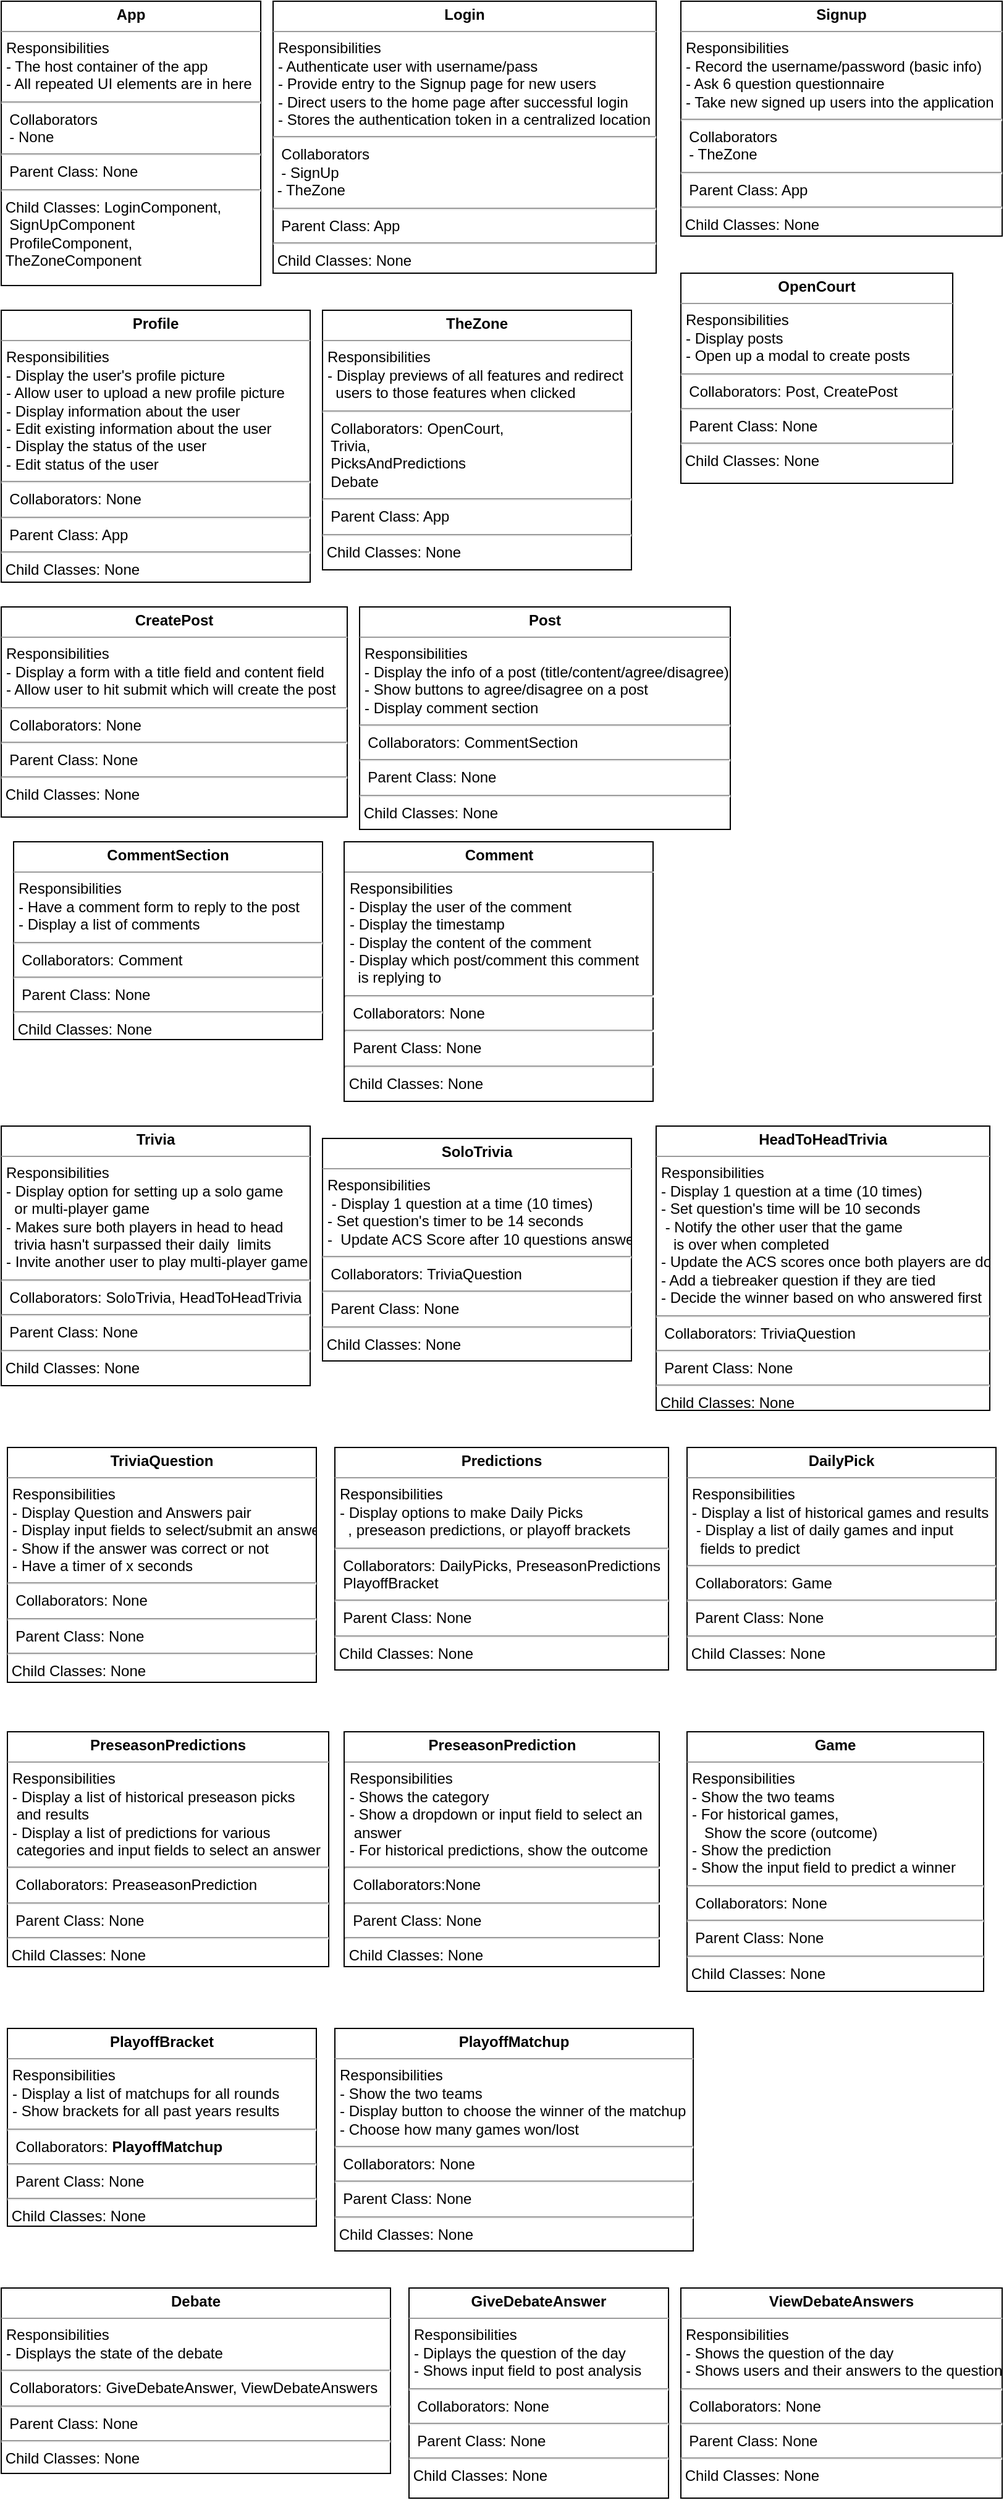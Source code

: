 <mxfile version="13.7.9" type="device"><diagram id="C5RBs43oDa-KdzZeNtuy" name="Page-1"><mxGraphModel dx="925" dy="459" grid="1" gridSize="10" guides="1" tooltips="1" connect="1" arrows="1" fold="1" page="1" pageScale="1" pageWidth="827" pageHeight="1169" math="0" shadow="0"><root><mxCell id="WIyWlLk6GJQsqaUBKTNV-0"/><mxCell id="WIyWlLk6GJQsqaUBKTNV-1" parent="WIyWlLk6GJQsqaUBKTNV-0"/><mxCell id="2I16vg60iGLK1do2wgSN-0" value="&lt;p style=&quot;margin: 0px ; margin-top: 4px ; text-align: center&quot;&gt;&lt;b&gt;App&lt;/b&gt;&lt;/p&gt;&lt;hr size=&quot;1&quot;&gt;&lt;p style=&quot;margin: 0px ; margin-left: 4px&quot;&gt;&lt;/p&gt;&lt;p style=&quot;margin: 0px ; margin-left: 4px&quot;&gt;Responsibilities&lt;/p&gt;&lt;p style=&quot;margin: 0px ; margin-left: 4px&quot;&gt;- The host container of the app&lt;/p&gt;&lt;p style=&quot;margin: 0px ; margin-left: 4px&quot;&gt;- All repeated UI elements are in here&lt;/p&gt;&lt;hr&gt;&amp;nbsp; Collaborators&lt;br&gt;&amp;nbsp; - None&lt;br&gt;&lt;hr&gt;&amp;nbsp; Parent Class: None&amp;nbsp;&amp;nbsp;&amp;nbsp;&lt;br&gt;&lt;hr&gt;&amp;nbsp;Child Classes: LoginComponent, &lt;br&gt;&amp;nbsp; SignUpComponent&lt;br&gt;&amp;nbsp; ProfileComponent, &lt;br&gt;&amp;nbsp;TheZoneComponent&amp;nbsp;&amp;nbsp;" style="verticalAlign=top;align=left;overflow=fill;fontSize=12;fontFamily=Helvetica;html=1;" parent="WIyWlLk6GJQsqaUBKTNV-1" vertex="1"><mxGeometry x="10" y="10" width="210" height="230" as="geometry"/></mxCell><mxCell id="2I16vg60iGLK1do2wgSN-2" value="&lt;p style=&quot;margin: 0px ; margin-top: 4px ; text-align: center&quot;&gt;&lt;b&gt;Login&lt;/b&gt;&lt;/p&gt;&lt;hr size=&quot;1&quot;&gt;&lt;p style=&quot;margin: 0px ; margin-left: 4px&quot;&gt;&lt;/p&gt;&lt;p style=&quot;margin: 0px ; margin-left: 4px&quot;&gt;Responsibilities&lt;/p&gt;&lt;p style=&quot;margin: 0px ; margin-left: 4px&quot;&gt;- Authenticate user with username/pass&lt;/p&gt;&lt;p style=&quot;margin: 0px ; margin-left: 4px&quot;&gt;- Provide entry to the Signup page for new users&lt;/p&gt;&lt;p style=&quot;margin: 0px ; margin-left: 4px&quot;&gt;- Direct users to the home page after successful login&lt;/p&gt;&lt;p style=&quot;margin: 0px ; margin-left: 4px&quot;&gt;- Stores the authentication token in a centralized location&lt;/p&gt;&lt;hr&gt;&amp;nbsp; Collaborators&lt;br&gt;&amp;nbsp; - SignUp&lt;br&gt;&amp;nbsp;- TheZone&lt;br&gt;&lt;hr&gt;&amp;nbsp; Parent Class: App&amp;nbsp; &amp;nbsp;&lt;br&gt;&lt;hr&gt;&amp;nbsp;Child Classes: None&amp;nbsp;" style="verticalAlign=top;align=left;overflow=fill;fontSize=12;fontFamily=Helvetica;html=1;" parent="WIyWlLk6GJQsqaUBKTNV-1" vertex="1"><mxGeometry x="230" y="10" width="310" height="220" as="geometry"/></mxCell><mxCell id="lHW5fJ1nC3ww-b5Xlcl7-0" value="&lt;p style=&quot;margin: 0px ; margin-top: 4px ; text-align: center&quot;&gt;&lt;b&gt;Signup&lt;/b&gt;&lt;/p&gt;&lt;hr size=&quot;1&quot;&gt;&lt;p style=&quot;margin: 0px ; margin-left: 4px&quot;&gt;&lt;/p&gt;&lt;p style=&quot;margin: 0px ; margin-left: 4px&quot;&gt;Responsibilities&lt;/p&gt;&lt;p style=&quot;margin: 0px ; margin-left: 4px&quot;&gt;- Record the username/password (basic info)&lt;/p&gt;&lt;p style=&quot;margin: 0px ; margin-left: 4px&quot;&gt;- Ask 6 question questionnaire&lt;/p&gt;&lt;p style=&quot;margin: 0px ; margin-left: 4px&quot;&gt;- Take new signed up users into the application&lt;/p&gt;&lt;hr&gt;&amp;nbsp; Collaborators&lt;br&gt;&amp;nbsp; - TheZone&lt;br&gt;&lt;hr&gt;&amp;nbsp; Parent Class: App&amp;nbsp; &amp;nbsp;&lt;br&gt;&lt;hr&gt;&amp;nbsp;Child Classes: None&amp;nbsp;" style="verticalAlign=top;align=left;overflow=fill;fontSize=12;fontFamily=Helvetica;html=1;" vertex="1" parent="WIyWlLk6GJQsqaUBKTNV-1"><mxGeometry x="560" y="10" width="260" height="190" as="geometry"/></mxCell><mxCell id="lHW5fJ1nC3ww-b5Xlcl7-1" value="&lt;p style=&quot;margin: 0px ; margin-top: 4px ; text-align: center&quot;&gt;&lt;b&gt;Profile&lt;/b&gt;&lt;/p&gt;&lt;hr size=&quot;1&quot;&gt;&lt;p style=&quot;margin: 0px ; margin-left: 4px&quot;&gt;&lt;/p&gt;&lt;p style=&quot;margin: 0px ; margin-left: 4px&quot;&gt;Responsibilities&lt;/p&gt;&lt;p style=&quot;margin: 0px ; margin-left: 4px&quot;&gt;- Display the user's profile picture&lt;/p&gt;&lt;p style=&quot;margin: 0px ; margin-left: 4px&quot;&gt;- Allow user to upload a new profile picture&lt;/p&gt;&lt;p style=&quot;margin: 0px ; margin-left: 4px&quot;&gt;- Display information about the user&lt;/p&gt;&lt;p style=&quot;margin: 0px ; margin-left: 4px&quot;&gt;- Edit existing information about the user&lt;/p&gt;&lt;p style=&quot;margin: 0px ; margin-left: 4px&quot;&gt;- Display the status of the user&lt;/p&gt;&lt;p style=&quot;margin: 0px ; margin-left: 4px&quot;&gt;- Edit status of the user&lt;/p&gt;&lt;hr&gt;&amp;nbsp; Collaborators: None&lt;br&gt;&lt;hr&gt;&amp;nbsp; Parent Class: App&amp;nbsp; &amp;nbsp;&lt;br&gt;&lt;hr&gt;&amp;nbsp;Child Classes: None&amp;nbsp;" style="verticalAlign=top;align=left;overflow=fill;fontSize=12;fontFamily=Helvetica;html=1;" vertex="1" parent="WIyWlLk6GJQsqaUBKTNV-1"><mxGeometry x="10" y="260" width="250" height="220" as="geometry"/></mxCell><mxCell id="lHW5fJ1nC3ww-b5Xlcl7-2" value="&lt;p style=&quot;margin: 0px ; margin-top: 4px ; text-align: center&quot;&gt;&lt;b&gt;TheZone&lt;/b&gt;&lt;/p&gt;&lt;hr size=&quot;1&quot;&gt;&lt;p style=&quot;margin: 0px ; margin-left: 4px&quot;&gt;&lt;/p&gt;&lt;p style=&quot;margin: 0px ; margin-left: 4px&quot;&gt;Responsibilities&lt;/p&gt;&lt;p style=&quot;margin: 0px ; margin-left: 4px&quot;&gt;- Display previews of all features and redirect&lt;/p&gt;&lt;p style=&quot;margin: 0px ; margin-left: 4px&quot;&gt;&amp;nbsp; users to those features when clicked&lt;/p&gt;&lt;hr&gt;&amp;nbsp; Collaborators: OpenCourt,&lt;br&gt;&amp;nbsp; Trivia,&amp;nbsp;&lt;br&gt;&amp;nbsp; PicksAndPredictions&lt;br&gt;&amp;nbsp; Debate&lt;br&gt;&lt;hr&gt;&amp;nbsp; Parent Class: App&amp;nbsp; &amp;nbsp;&lt;br&gt;&lt;hr&gt;&amp;nbsp;Child Classes: None&lt;br&gt;&amp;nbsp;&amp;nbsp;" style="verticalAlign=top;align=left;overflow=fill;fontSize=12;fontFamily=Helvetica;html=1;" vertex="1" parent="WIyWlLk6GJQsqaUBKTNV-1"><mxGeometry x="270" y="260" width="250" height="210" as="geometry"/></mxCell><mxCell id="lHW5fJ1nC3ww-b5Xlcl7-7" value="&lt;p style=&quot;margin: 0px ; margin-top: 4px ; text-align: center&quot;&gt;&lt;b&gt;OpenCourt&lt;/b&gt;&lt;/p&gt;&lt;hr size=&quot;1&quot;&gt;&lt;p style=&quot;margin: 0px ; margin-left: 4px&quot;&gt;&lt;/p&gt;&lt;p style=&quot;margin: 0px ; margin-left: 4px&quot;&gt;Responsibilities&lt;/p&gt;&lt;p style=&quot;margin: 0px ; margin-left: 4px&quot;&gt;- Display posts&lt;br&gt;&lt;/p&gt;&lt;p style=&quot;margin: 0px ; margin-left: 4px&quot;&gt;- Open up a modal to create posts&lt;/p&gt;&lt;hr&gt;&amp;nbsp; Collaborators: Post, CreatePost&lt;br&gt;&lt;hr&gt;&amp;nbsp; Parent Class: None&amp;nbsp; &amp;nbsp;&lt;br&gt;&lt;hr&gt;&amp;nbsp;Child Classes: None&amp;nbsp;" style="verticalAlign=top;align=left;overflow=fill;fontSize=12;fontFamily=Helvetica;html=1;" vertex="1" parent="WIyWlLk6GJQsqaUBKTNV-1"><mxGeometry x="560" y="230" width="220" height="170" as="geometry"/></mxCell><mxCell id="lHW5fJ1nC3ww-b5Xlcl7-8" value="&lt;p style=&quot;margin: 0px ; margin-top: 4px ; text-align: center&quot;&gt;&lt;b&gt;Trivia&lt;/b&gt;&lt;/p&gt;&lt;hr size=&quot;1&quot;&gt;&lt;p style=&quot;margin: 0px ; margin-left: 4px&quot;&gt;&lt;/p&gt;&lt;p style=&quot;margin: 0px ; margin-left: 4px&quot;&gt;Responsibilities&lt;/p&gt;&lt;p style=&quot;margin: 0px ; margin-left: 4px&quot;&gt;- Display option for setting up a solo game&lt;br&gt;&lt;/p&gt;&lt;p style=&quot;margin: 0px ; margin-left: 4px&quot;&gt;&amp;nbsp; or multi-player game&lt;/p&gt;&lt;p style=&quot;margin: 0px ; margin-left: 4px&quot;&gt;- Makes sure both players in head to head&lt;/p&gt;&lt;p style=&quot;margin: 0px ; margin-left: 4px&quot;&gt;&amp;nbsp; trivia hasn't surpassed their daily&amp;nbsp; limits&lt;/p&gt;&lt;p style=&quot;margin: 0px ; margin-left: 4px&quot;&gt;- Invite another user to play multi-player game&lt;/p&gt;&lt;hr&gt;&amp;nbsp; Collaborators: SoloTrivia, HeadToHeadTrivia&lt;br&gt;&lt;hr&gt;&amp;nbsp; Parent Class: None&amp;nbsp; &amp;nbsp;&lt;br&gt;&lt;hr&gt;&amp;nbsp;Child Classes: None" style="verticalAlign=top;align=left;overflow=fill;fontSize=12;fontFamily=Helvetica;html=1;" vertex="1" parent="WIyWlLk6GJQsqaUBKTNV-1"><mxGeometry x="10" y="920" width="250" height="210" as="geometry"/></mxCell><mxCell id="lHW5fJ1nC3ww-b5Xlcl7-10" value="&lt;p style=&quot;margin: 0px ; margin-top: 4px ; text-align: center&quot;&gt;&lt;b&gt;Predictions&lt;/b&gt;&lt;/p&gt;&lt;hr size=&quot;1&quot;&gt;&lt;p style=&quot;margin: 0px ; margin-left: 4px&quot;&gt;&lt;/p&gt;&lt;p style=&quot;margin: 0px ; margin-left: 4px&quot;&gt;Responsibilities&lt;/p&gt;&lt;p style=&quot;margin: 0px ; margin-left: 4px&quot;&gt;- Display options to make Daily Picks&lt;br&gt;&lt;/p&gt;&lt;p style=&quot;margin: 0px ; margin-left: 4px&quot;&gt;&amp;nbsp; , preseason predictions, or playoff brackets&lt;/p&gt;&lt;hr&gt;&amp;nbsp; Collaborators: DailyPicks, PreseasonPredictions&lt;br&gt;&amp;nbsp; PlayoffBracket&lt;br&gt;&lt;hr&gt;&amp;nbsp; Parent Class: None&amp;nbsp; &amp;nbsp;&lt;br&gt;&lt;hr&gt;&amp;nbsp;Child Classes: None" style="verticalAlign=top;align=left;overflow=fill;fontSize=12;fontFamily=Helvetica;html=1;" vertex="1" parent="WIyWlLk6GJQsqaUBKTNV-1"><mxGeometry x="280" y="1180" width="270" height="180" as="geometry"/></mxCell><mxCell id="lHW5fJ1nC3ww-b5Xlcl7-12" value="&lt;p style=&quot;margin: 0px ; margin-top: 4px ; text-align: center&quot;&gt;&lt;b&gt;Debate&lt;/b&gt;&lt;/p&gt;&lt;hr size=&quot;1&quot;&gt;&lt;p style=&quot;margin: 0px ; margin-left: 4px&quot;&gt;&lt;/p&gt;&lt;p style=&quot;margin: 0px ; margin-left: 4px&quot;&gt;Responsibilities&lt;/p&gt;&lt;p style=&quot;margin: 0px ; margin-left: 4px&quot;&gt;- Displays the state of the debate&lt;br&gt;&lt;/p&gt;&lt;hr&gt;&amp;nbsp; Collaborators: GiveDebateAnswer, ViewDebateAnswers&lt;br&gt;&lt;hr&gt;&amp;nbsp; Parent Class: None&amp;nbsp; &amp;nbsp;&lt;br&gt;&lt;hr&gt;&amp;nbsp;Child Classes: None" style="verticalAlign=top;align=left;overflow=fill;fontSize=12;fontFamily=Helvetica;html=1;" vertex="1" parent="WIyWlLk6GJQsqaUBKTNV-1"><mxGeometry x="10" y="1860" width="315" height="150" as="geometry"/></mxCell><mxCell id="lHW5fJ1nC3ww-b5Xlcl7-13" value="&lt;p style=&quot;margin: 0px ; margin-top: 4px ; text-align: center&quot;&gt;&lt;b&gt;CreatePost&lt;/b&gt;&lt;/p&gt;&lt;hr size=&quot;1&quot;&gt;&lt;p style=&quot;margin: 0px ; margin-left: 4px&quot;&gt;&lt;/p&gt;&lt;p style=&quot;margin: 0px ; margin-left: 4px&quot;&gt;Responsibilities&lt;/p&gt;&lt;p style=&quot;margin: 0px ; margin-left: 4px&quot;&gt;- Display a form with a title field and content field&lt;br&gt;&lt;/p&gt;&lt;p style=&quot;margin: 0px ; margin-left: 4px&quot;&gt;- Allow user to hit submit which will create the post&lt;/p&gt;&lt;hr&gt;&amp;nbsp; Collaborators: None&lt;br&gt;&lt;hr&gt;&amp;nbsp; Parent Class: None&amp;nbsp; &amp;nbsp;&lt;br&gt;&lt;hr&gt;&amp;nbsp;Child Classes: None&amp;nbsp;" style="verticalAlign=top;align=left;overflow=fill;fontSize=12;fontFamily=Helvetica;html=1;" vertex="1" parent="WIyWlLk6GJQsqaUBKTNV-1"><mxGeometry x="10" y="500" width="280" height="170" as="geometry"/></mxCell><mxCell id="lHW5fJ1nC3ww-b5Xlcl7-14" value="&lt;p style=&quot;margin: 0px ; margin-top: 4px ; text-align: center&quot;&gt;&lt;b&gt;Post&lt;/b&gt;&lt;/p&gt;&lt;hr size=&quot;1&quot;&gt;&lt;p style=&quot;margin: 0px ; margin-left: 4px&quot;&gt;&lt;/p&gt;&lt;p style=&quot;margin: 0px ; margin-left: 4px&quot;&gt;Responsibilities&lt;/p&gt;&lt;p style=&quot;margin: 0px ; margin-left: 4px&quot;&gt;- Display the info of a post (title/content/agree/disagree)&lt;br&gt;&lt;/p&gt;&lt;p style=&quot;margin: 0px ; margin-left: 4px&quot;&gt;- Show buttons to agree/disagree on a post&lt;/p&gt;&lt;p style=&quot;margin: 0px ; margin-left: 4px&quot;&gt;- Display comment section&lt;/p&gt;&lt;hr&gt;&amp;nbsp; Collaborators: CommentSection&lt;br&gt;&lt;hr&gt;&amp;nbsp; Parent Class: None&amp;nbsp; &amp;nbsp;&lt;br&gt;&lt;hr&gt;&amp;nbsp;Child Classes: None&amp;nbsp;" style="verticalAlign=top;align=left;overflow=fill;fontSize=12;fontFamily=Helvetica;html=1;" vertex="1" parent="WIyWlLk6GJQsqaUBKTNV-1"><mxGeometry x="300" y="500" width="300" height="180" as="geometry"/></mxCell><mxCell id="lHW5fJ1nC3ww-b5Xlcl7-15" value="&lt;p style=&quot;margin: 0px ; margin-top: 4px ; text-align: center&quot;&gt;&lt;b&gt;CommentSection&lt;/b&gt;&lt;/p&gt;&lt;hr size=&quot;1&quot;&gt;&lt;p style=&quot;margin: 0px ; margin-left: 4px&quot;&gt;&lt;/p&gt;&lt;p style=&quot;margin: 0px ; margin-left: 4px&quot;&gt;Responsibilities&lt;/p&gt;&lt;p style=&quot;margin: 0px ; margin-left: 4px&quot;&gt;- Have a comment form to reply to the post&lt;br&gt;&lt;/p&gt;&lt;p style=&quot;margin: 0px ; margin-left: 4px&quot;&gt;- Display a list of comments&lt;/p&gt;&lt;hr&gt;&amp;nbsp; Collaborators: Comment&lt;br&gt;&lt;hr&gt;&amp;nbsp; Parent Class: None&amp;nbsp; &amp;nbsp;&lt;br&gt;&lt;hr&gt;&amp;nbsp;Child Classes: None&amp;nbsp;" style="verticalAlign=top;align=left;overflow=fill;fontSize=12;fontFamily=Helvetica;html=1;" vertex="1" parent="WIyWlLk6GJQsqaUBKTNV-1"><mxGeometry x="20" y="690" width="250" height="160" as="geometry"/></mxCell><mxCell id="lHW5fJ1nC3ww-b5Xlcl7-17" value="&lt;p style=&quot;margin: 0px ; margin-top: 4px ; text-align: center&quot;&gt;&lt;b&gt;SoloTrivia&lt;/b&gt;&lt;/p&gt;&lt;hr size=&quot;1&quot;&gt;&lt;p style=&quot;margin: 0px ; margin-left: 4px&quot;&gt;&lt;/p&gt;&lt;p style=&quot;margin: 0px ; margin-left: 4px&quot;&gt;Responsibilities&lt;/p&gt;&lt;p style=&quot;margin: 0px ; margin-left: 4px&quot;&gt;&amp;nbsp;- Display 1 question at a time (10 times)&lt;/p&gt;&lt;p style=&quot;margin: 0px ; margin-left: 4px&quot;&gt;- Set question's timer to be 14 seconds&lt;/p&gt;&lt;p style=&quot;margin: 0px ; margin-left: 4px&quot;&gt;-&amp;nbsp; Update ACS Score after 10 questions answered&lt;/p&gt;&lt;hr&gt;&amp;nbsp; Collaborators: TriviaQuestion&lt;br&gt;&lt;hr&gt;&amp;nbsp; Parent Class: None&amp;nbsp; &amp;nbsp;&lt;br&gt;&lt;hr&gt;&amp;nbsp;Child Classes: None" style="verticalAlign=top;align=left;overflow=fill;fontSize=12;fontFamily=Helvetica;html=1;" vertex="1" parent="WIyWlLk6GJQsqaUBKTNV-1"><mxGeometry x="270" y="930" width="250" height="180" as="geometry"/></mxCell><mxCell id="lHW5fJ1nC3ww-b5Xlcl7-18" value="&lt;p style=&quot;margin: 0px ; margin-top: 4px ; text-align: center&quot;&gt;&lt;b&gt;TriviaQuestion&lt;/b&gt;&lt;/p&gt;&lt;hr size=&quot;1&quot;&gt;&lt;p style=&quot;margin: 0px ; margin-left: 4px&quot;&gt;&lt;/p&gt;&lt;p style=&quot;margin: 0px ; margin-left: 4px&quot;&gt;Responsibilities&lt;/p&gt;&lt;p style=&quot;margin: 0px ; margin-left: 4px&quot;&gt;- Display Question and Answers pair&lt;/p&gt;&lt;p style=&quot;margin: 0px ; margin-left: 4px&quot;&gt;- Display input fields to select/submit an answer&lt;/p&gt;&lt;p style=&quot;margin: 0px ; margin-left: 4px&quot;&gt;- Show if the answer was correct or not&lt;/p&gt;&lt;p style=&quot;margin: 0px ; margin-left: 4px&quot;&gt;&lt;span&gt;- Have a timer of x seconds&lt;/span&gt;&lt;br&gt;&lt;/p&gt;&lt;hr&gt;&amp;nbsp; Collaborators: None&lt;br&gt;&lt;hr&gt;&amp;nbsp; Parent Class: None&amp;nbsp; &amp;nbsp;&lt;br&gt;&lt;hr&gt;&amp;nbsp;Child Classes: None" style="verticalAlign=top;align=left;overflow=fill;fontSize=12;fontFamily=Helvetica;html=1;" vertex="1" parent="WIyWlLk6GJQsqaUBKTNV-1"><mxGeometry x="15" y="1180" width="250" height="190" as="geometry"/></mxCell><mxCell id="lHW5fJ1nC3ww-b5Xlcl7-19" value="&lt;p style=&quot;margin: 0px ; margin-top: 4px ; text-align: center&quot;&gt;&lt;b&gt;HeadToHeadTrivia&lt;/b&gt;&lt;/p&gt;&lt;hr size=&quot;1&quot;&gt;&lt;p style=&quot;margin: 0px ; margin-left: 4px&quot;&gt;&lt;/p&gt;&lt;p style=&quot;margin: 0px ; margin-left: 4px&quot;&gt;Responsibilities&lt;/p&gt;&lt;p style=&quot;margin: 0px ; margin-left: 4px&quot;&gt;- Display 1 question at a time (10 times)&lt;/p&gt;&lt;p style=&quot;margin: 0px ; margin-left: 4px&quot;&gt;- Set question's time will be 10 seconds&lt;/p&gt;&lt;p style=&quot;margin: 0px ; margin-left: 4px&quot;&gt;&amp;nbsp;- Notify the other user that the game&amp;nbsp;&lt;/p&gt;&lt;p style=&quot;margin: 0px ; margin-left: 4px&quot;&gt;&amp;nbsp; &amp;nbsp;is over when completed&lt;/p&gt;&lt;p style=&quot;margin: 0px ; margin-left: 4px&quot;&gt;- Update the ACS scores once both players are done&lt;/p&gt;&lt;p style=&quot;margin: 0px ; margin-left: 4px&quot;&gt;- Add a tiebreaker question if they are tied&lt;/p&gt;&lt;p style=&quot;margin: 0px ; margin-left: 4px&quot;&gt;- Decide the winner based on who answered first&lt;/p&gt;&lt;hr&gt;&amp;nbsp; Collaborators: TriviaQuestion&lt;br&gt;&lt;hr&gt;&amp;nbsp; Parent Class: None&amp;nbsp; &amp;nbsp;&lt;br&gt;&lt;hr&gt;&amp;nbsp;Child Classes: None" style="verticalAlign=top;align=left;overflow=fill;fontSize=12;fontFamily=Helvetica;html=1;" vertex="1" parent="WIyWlLk6GJQsqaUBKTNV-1"><mxGeometry x="540" y="920" width="270" height="230" as="geometry"/></mxCell><mxCell id="lHW5fJ1nC3ww-b5Xlcl7-20" value="&lt;p style=&quot;margin: 0px ; margin-top: 4px ; text-align: center&quot;&gt;&lt;b&gt;DailyPick&lt;/b&gt;&lt;/p&gt;&lt;hr size=&quot;1&quot;&gt;&lt;p style=&quot;margin: 0px ; margin-left: 4px&quot;&gt;&lt;/p&gt;&lt;p style=&quot;margin: 0px ; margin-left: 4px&quot;&gt;Responsibilities&lt;/p&gt;&lt;p style=&quot;margin: 0px ; margin-left: 4px&quot;&gt;- Display a list of historical games and results&lt;br&gt;&lt;/p&gt;&lt;p style=&quot;margin: 0px ; margin-left: 4px&quot;&gt;&amp;nbsp;- Display a list of daily games and input&amp;nbsp;&lt;/p&gt;&lt;p style=&quot;margin: 0px ; margin-left: 4px&quot;&gt;&amp;nbsp; fields to predict&lt;/p&gt;&lt;hr&gt;&amp;nbsp; Collaborators: Game&lt;br&gt;&lt;hr&gt;&amp;nbsp; Parent Class: None&amp;nbsp; &amp;nbsp;&lt;br&gt;&lt;hr&gt;&amp;nbsp;Child Classes: None" style="verticalAlign=top;align=left;overflow=fill;fontSize=12;fontFamily=Helvetica;html=1;" vertex="1" parent="WIyWlLk6GJQsqaUBKTNV-1"><mxGeometry x="565" y="1180" width="250" height="180" as="geometry"/></mxCell><mxCell id="lHW5fJ1nC3ww-b5Xlcl7-21" value="&lt;p style=&quot;margin: 0px ; margin-top: 4px ; text-align: center&quot;&gt;&lt;b&gt;PlayoffBracket&lt;/b&gt;&lt;/p&gt;&lt;hr size=&quot;1&quot;&gt;&lt;p style=&quot;margin: 0px ; margin-left: 4px&quot;&gt;&lt;/p&gt;&lt;p style=&quot;margin: 0px ; margin-left: 4px&quot;&gt;Responsibilities&lt;/p&gt;&lt;p style=&quot;margin: 0px ; margin-left: 4px&quot;&gt;- Display a list of matchups for all rounds&lt;br&gt;&lt;/p&gt;&lt;p style=&quot;margin: 0px ; margin-left: 4px&quot;&gt;- Show brackets for all past years results&lt;/p&gt;&lt;hr&gt;&amp;nbsp; Collaborators:&amp;nbsp;&lt;b style=&quot;text-align: center&quot;&gt;PlayoffMatchup&lt;/b&gt;&lt;br&gt;&lt;hr&gt;&amp;nbsp; Parent Class: None&amp;nbsp; &amp;nbsp;&lt;br&gt;&lt;hr&gt;&amp;nbsp;Child Classes: None" style="verticalAlign=top;align=left;overflow=fill;fontSize=12;fontFamily=Helvetica;html=1;" vertex="1" parent="WIyWlLk6GJQsqaUBKTNV-1"><mxGeometry x="15" y="1650" width="250" height="160" as="geometry"/></mxCell><mxCell id="lHW5fJ1nC3ww-b5Xlcl7-22" value="&lt;p style=&quot;margin: 0px ; margin-top: 4px ; text-align: center&quot;&gt;&lt;b&gt;PreseasonPredictions&lt;/b&gt;&lt;/p&gt;&lt;hr size=&quot;1&quot;&gt;&lt;p style=&quot;margin: 0px ; margin-left: 4px&quot;&gt;&lt;/p&gt;&lt;p style=&quot;margin: 0px ; margin-left: 4px&quot;&gt;Responsibilities&lt;/p&gt;&lt;p style=&quot;margin: 0px ; margin-left: 4px&quot;&gt;- Display a list of historical preseason picks&lt;br&gt;&lt;/p&gt;&lt;p style=&quot;margin: 0px ; margin-left: 4px&quot;&gt;&amp;nbsp;and results&lt;/p&gt;&lt;p style=&quot;margin: 0px ; margin-left: 4px&quot;&gt;- Display a list of predictions for various&lt;/p&gt;&lt;p style=&quot;margin: 0px ; margin-left: 4px&quot;&gt;&amp;nbsp;categories and input fields to select an answer&lt;/p&gt;&lt;hr&gt;&amp;nbsp; Collaborators: PreaseasonPrediction&lt;br&gt;&lt;hr&gt;&amp;nbsp; Parent Class: None&amp;nbsp; &amp;nbsp;&lt;br&gt;&lt;hr&gt;&amp;nbsp;Child Classes: None" style="verticalAlign=top;align=left;overflow=fill;fontSize=12;fontFamily=Helvetica;html=1;" vertex="1" parent="WIyWlLk6GJQsqaUBKTNV-1"><mxGeometry x="15" y="1410" width="260" height="190" as="geometry"/></mxCell><mxCell id="lHW5fJ1nC3ww-b5Xlcl7-23" value="&lt;p style=&quot;margin: 0px ; margin-top: 4px ; text-align: center&quot;&gt;&lt;b&gt;Game&lt;/b&gt;&lt;/p&gt;&lt;hr size=&quot;1&quot;&gt;&lt;p style=&quot;margin: 0px ; margin-left: 4px&quot;&gt;&lt;/p&gt;&lt;p style=&quot;margin: 0px ; margin-left: 4px&quot;&gt;Responsibilities&lt;/p&gt;&lt;p style=&quot;margin: 0px ; margin-left: 4px&quot;&gt;- Show the two teams&lt;br&gt;&lt;/p&gt;&lt;p style=&quot;margin: 0px ; margin-left: 4px&quot;&gt;- For historical games,&amp;nbsp;&lt;/p&gt;&lt;p style=&quot;margin: 0px ; margin-left: 4px&quot;&gt;&amp;nbsp; &amp;nbsp;Show the score (outcome)&lt;/p&gt;&lt;p style=&quot;margin: 0px ; margin-left: 4px&quot;&gt;- Show the prediction&lt;/p&gt;&lt;p style=&quot;margin: 0px ; margin-left: 4px&quot;&gt;- Show the input field to predict a winner&lt;/p&gt;&lt;hr&gt;&amp;nbsp; Collaborators: None&lt;br&gt;&lt;hr&gt;&amp;nbsp; Parent Class: None&amp;nbsp; &amp;nbsp;&lt;br&gt;&lt;hr&gt;&amp;nbsp;Child Classes: None" style="verticalAlign=top;align=left;overflow=fill;fontSize=12;fontFamily=Helvetica;html=1;" vertex="1" parent="WIyWlLk6GJQsqaUBKTNV-1"><mxGeometry x="565" y="1410" width="240" height="210" as="geometry"/></mxCell><mxCell id="lHW5fJ1nC3ww-b5Xlcl7-24" value="&lt;p style=&quot;margin: 0px ; margin-top: 4px ; text-align: center&quot;&gt;&lt;b&gt;PreseasonPrediction&lt;/b&gt;&lt;/p&gt;&lt;hr size=&quot;1&quot;&gt;&lt;p style=&quot;margin: 0px ; margin-left: 4px&quot;&gt;&lt;/p&gt;&lt;p style=&quot;margin: 0px ; margin-left: 4px&quot;&gt;Responsibilities&lt;/p&gt;&lt;p style=&quot;margin: 0px ; margin-left: 4px&quot;&gt;- Shows the category&lt;/p&gt;&lt;p style=&quot;margin: 0px ; margin-left: 4px&quot;&gt;- Show a dropdown or input field to select an&lt;/p&gt;&lt;p style=&quot;margin: 0px ; margin-left: 4px&quot;&gt;&amp;nbsp;answer&lt;/p&gt;&lt;p style=&quot;margin: 0px ; margin-left: 4px&quot;&gt;-&amp;nbsp;&lt;span&gt;For historical predictions, show the outcome&lt;/span&gt;&lt;/p&gt;&lt;hr&gt;&amp;nbsp; Collaborators:None&lt;br&gt;&lt;hr&gt;&amp;nbsp; Parent Class: None&amp;nbsp; &amp;nbsp;&lt;br&gt;&lt;hr&gt;&amp;nbsp;Child Classes: None" style="verticalAlign=top;align=left;overflow=fill;fontSize=12;fontFamily=Helvetica;html=1;" vertex="1" parent="WIyWlLk6GJQsqaUBKTNV-1"><mxGeometry x="287.5" y="1410" width="255" height="190" as="geometry"/></mxCell><mxCell id="lHW5fJ1nC3ww-b5Xlcl7-25" value="&lt;p style=&quot;margin: 0px ; margin-top: 4px ; text-align: center&quot;&gt;&lt;b&gt;PlayoffMatchup&lt;/b&gt;&lt;/p&gt;&lt;hr size=&quot;1&quot;&gt;&lt;p style=&quot;margin: 0px ; margin-left: 4px&quot;&gt;&lt;/p&gt;&lt;p style=&quot;margin: 0px ; margin-left: 4px&quot;&gt;Responsibilities&lt;/p&gt;&lt;p style=&quot;margin: 0px ; margin-left: 4px&quot;&gt;- Show the two teams&lt;br&gt;&lt;/p&gt;&lt;p style=&quot;margin: 0px ; margin-left: 4px&quot;&gt;- Display button to choose the winner of the matchup&lt;/p&gt;&lt;p style=&quot;margin: 0px ; margin-left: 4px&quot;&gt;- Choose how many games won/lost&lt;/p&gt;&lt;hr&gt;&amp;nbsp; Collaborators: None&lt;br&gt;&lt;hr&gt;&amp;nbsp; Parent Class: None&amp;nbsp; &amp;nbsp;&lt;br&gt;&lt;hr&gt;&amp;nbsp;Child Classes: None" style="verticalAlign=top;align=left;overflow=fill;fontSize=12;fontFamily=Helvetica;html=1;" vertex="1" parent="WIyWlLk6GJQsqaUBKTNV-1"><mxGeometry x="280" y="1650" width="290" height="180" as="geometry"/></mxCell><mxCell id="lHW5fJ1nC3ww-b5Xlcl7-26" value="&lt;p style=&quot;margin: 0px ; margin-top: 4px ; text-align: center&quot;&gt;&lt;b&gt;Comment&lt;/b&gt;&lt;/p&gt;&lt;hr size=&quot;1&quot;&gt;&lt;p style=&quot;margin: 0px ; margin-left: 4px&quot;&gt;&lt;/p&gt;&lt;p style=&quot;margin: 0px ; margin-left: 4px&quot;&gt;Responsibilities&lt;/p&gt;&lt;p style=&quot;margin: 0px ; margin-left: 4px&quot;&gt;- Display the user of the comment&lt;br&gt;&lt;/p&gt;&lt;p style=&quot;margin: 0px ; margin-left: 4px&quot;&gt;- Display the timestamp&lt;/p&gt;&lt;p style=&quot;margin: 0px ; margin-left: 4px&quot;&gt;- Display the content of the comment&lt;/p&gt;&lt;p style=&quot;margin: 0px ; margin-left: 4px&quot;&gt;- Display which post/comment this comment&lt;/p&gt;&lt;p style=&quot;margin: 0px ; margin-left: 4px&quot;&gt;&amp;nbsp; is replying to&lt;/p&gt;&lt;hr&gt;&amp;nbsp; Collaborators: None&lt;br&gt;&lt;hr&gt;&amp;nbsp; Parent Class: None&amp;nbsp; &amp;nbsp;&lt;br&gt;&lt;hr&gt;&amp;nbsp;Child Classes: None&amp;nbsp;" style="verticalAlign=top;align=left;overflow=fill;fontSize=12;fontFamily=Helvetica;html=1;" vertex="1" parent="WIyWlLk6GJQsqaUBKTNV-1"><mxGeometry x="287.5" y="690" width="250" height="210" as="geometry"/></mxCell><mxCell id="lHW5fJ1nC3ww-b5Xlcl7-27" value="&lt;p style=&quot;margin: 0px ; margin-top: 4px ; text-align: center&quot;&gt;&lt;span style=&quot;text-align: left&quot;&gt;&lt;b&gt;GiveDebateAnswer&lt;/b&gt;&lt;/span&gt;&lt;br&gt;&lt;/p&gt;&lt;hr size=&quot;1&quot;&gt;&lt;p style=&quot;margin: 0px ; margin-left: 4px&quot;&gt;&lt;/p&gt;&lt;p style=&quot;margin: 0px ; margin-left: 4px&quot;&gt;Responsibilities&lt;/p&gt;&lt;p style=&quot;margin: 0px ; margin-left: 4px&quot;&gt;- Diplays the question of the day&lt;br&gt;&lt;/p&gt;&lt;p style=&quot;margin: 0px ; margin-left: 4px&quot;&gt;- Shows input field to post analysis&lt;/p&gt;&lt;hr&gt;&amp;nbsp; Collaborators: None&lt;br&gt;&lt;hr&gt;&amp;nbsp; Parent Class: None&amp;nbsp; &amp;nbsp;&lt;br&gt;&lt;hr&gt;&amp;nbsp;Child Classes: None" style="verticalAlign=top;align=left;overflow=fill;fontSize=12;fontFamily=Helvetica;html=1;" vertex="1" parent="WIyWlLk6GJQsqaUBKTNV-1"><mxGeometry x="340" y="1860" width="210" height="170" as="geometry"/></mxCell><mxCell id="lHW5fJ1nC3ww-b5Xlcl7-28" value="&lt;p style=&quot;margin: 4px 0px 0px ; text-align: center&quot;&gt;&lt;b&gt;ViewDebateAnswers&lt;/b&gt;&lt;/p&gt;&lt;hr size=&quot;1&quot;&gt;&lt;p style=&quot;margin: 0px ; margin-left: 4px&quot;&gt;&lt;/p&gt;&lt;p style=&quot;margin: 0px ; margin-left: 4px&quot;&gt;Responsibilities&lt;/p&gt;&lt;p style=&quot;margin: 0px ; margin-left: 4px&quot;&gt;- Shows the question of the day&lt;br&gt;&lt;/p&gt;&lt;p style=&quot;margin: 0px ; margin-left: 4px&quot;&gt;- Shows users and their answers to the question&lt;/p&gt;&lt;hr&gt;&amp;nbsp; Collaborators: None&lt;br&gt;&lt;hr&gt;&amp;nbsp; Parent Class: None&amp;nbsp; &amp;nbsp;&lt;br&gt;&lt;hr&gt;&amp;nbsp;Child Classes: None" style="verticalAlign=top;align=left;overflow=fill;fontSize=12;fontFamily=Helvetica;html=1;" vertex="1" parent="WIyWlLk6GJQsqaUBKTNV-1"><mxGeometry x="560" y="1860" width="260" height="170" as="geometry"/></mxCell></root></mxGraphModel></diagram></mxfile>